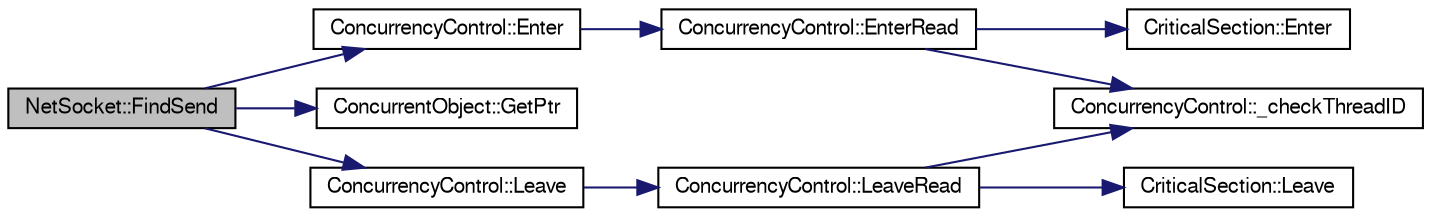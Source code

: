 digraph G
{
  edge [fontname="FreeSans",fontsize="10",labelfontname="FreeSans",labelfontsize="10"];
  node [fontname="FreeSans",fontsize="10",shape=record];
  rankdir=LR;
  Node1 [label="NetSocket::FindSend",height=0.2,width=0.4,color="black", fillcolor="grey75", style="filled" fontcolor="black"];
  Node1 -> Node2 [color="midnightblue",fontsize="10",style="solid",fontname="FreeSans"];
  Node2 [label="ConcurrencyControl::Enter",height=0.2,width=0.4,color="black", fillcolor="white", style="filled",URL="$class_concurrency_control.html#a65764399274f1fbf8240e197ce7bcac9"];
  Node2 -> Node3 [color="midnightblue",fontsize="10",style="solid",fontname="FreeSans"];
  Node3 [label="ConcurrencyControl::EnterRead",height=0.2,width=0.4,color="black", fillcolor="white", style="filled",URL="$class_concurrency_control.html#abe8b564fe7bc17347992097100ea9221"];
  Node3 -> Node4 [color="midnightblue",fontsize="10",style="solid",fontname="FreeSans"];
  Node4 [label="ConcurrencyControl::_checkThreadID",height=0.2,width=0.4,color="black", fillcolor="white", style="filled",URL="$class_concurrency_control.html#ac604c1d64a32144473304d098763e383"];
  Node3 -> Node5 [color="midnightblue",fontsize="10",style="solid",fontname="FreeSans"];
  Node5 [label="CriticalSection::Enter",height=0.2,width=0.4,color="black", fillcolor="white", style="filled",URL="$class_critical_section.html#a509be5342b2f07ae06e1af5d9e08b871"];
  Node1 -> Node6 [color="midnightblue",fontsize="10",style="solid",fontname="FreeSans"];
  Node6 [label="ConcurrentObject::GetPtr",height=0.2,width=0.4,color="black", fillcolor="white", style="filled",URL="$class_concurrent_object.html#a1ef50fdbaf6004708adfd80aa54f4dd6"];
  Node1 -> Node7 [color="midnightblue",fontsize="10",style="solid",fontname="FreeSans"];
  Node7 [label="ConcurrencyControl::Leave",height=0.2,width=0.4,color="black", fillcolor="white", style="filled",URL="$class_concurrency_control.html#af6e8c4984924cc080f753ea34c3a8806"];
  Node7 -> Node8 [color="midnightblue",fontsize="10",style="solid",fontname="FreeSans"];
  Node8 [label="ConcurrencyControl::LeaveRead",height=0.2,width=0.4,color="black", fillcolor="white", style="filled",URL="$class_concurrency_control.html#ab4c521c9021970df157fd9d8dd6b3964"];
  Node8 -> Node4 [color="midnightblue",fontsize="10",style="solid",fontname="FreeSans"];
  Node8 -> Node9 [color="midnightblue",fontsize="10",style="solid",fontname="FreeSans"];
  Node9 [label="CriticalSection::Leave",height=0.2,width=0.4,color="black", fillcolor="white", style="filled",URL="$class_critical_section.html#a6fa0931385f066492f31fc98e3fca657"];
}
